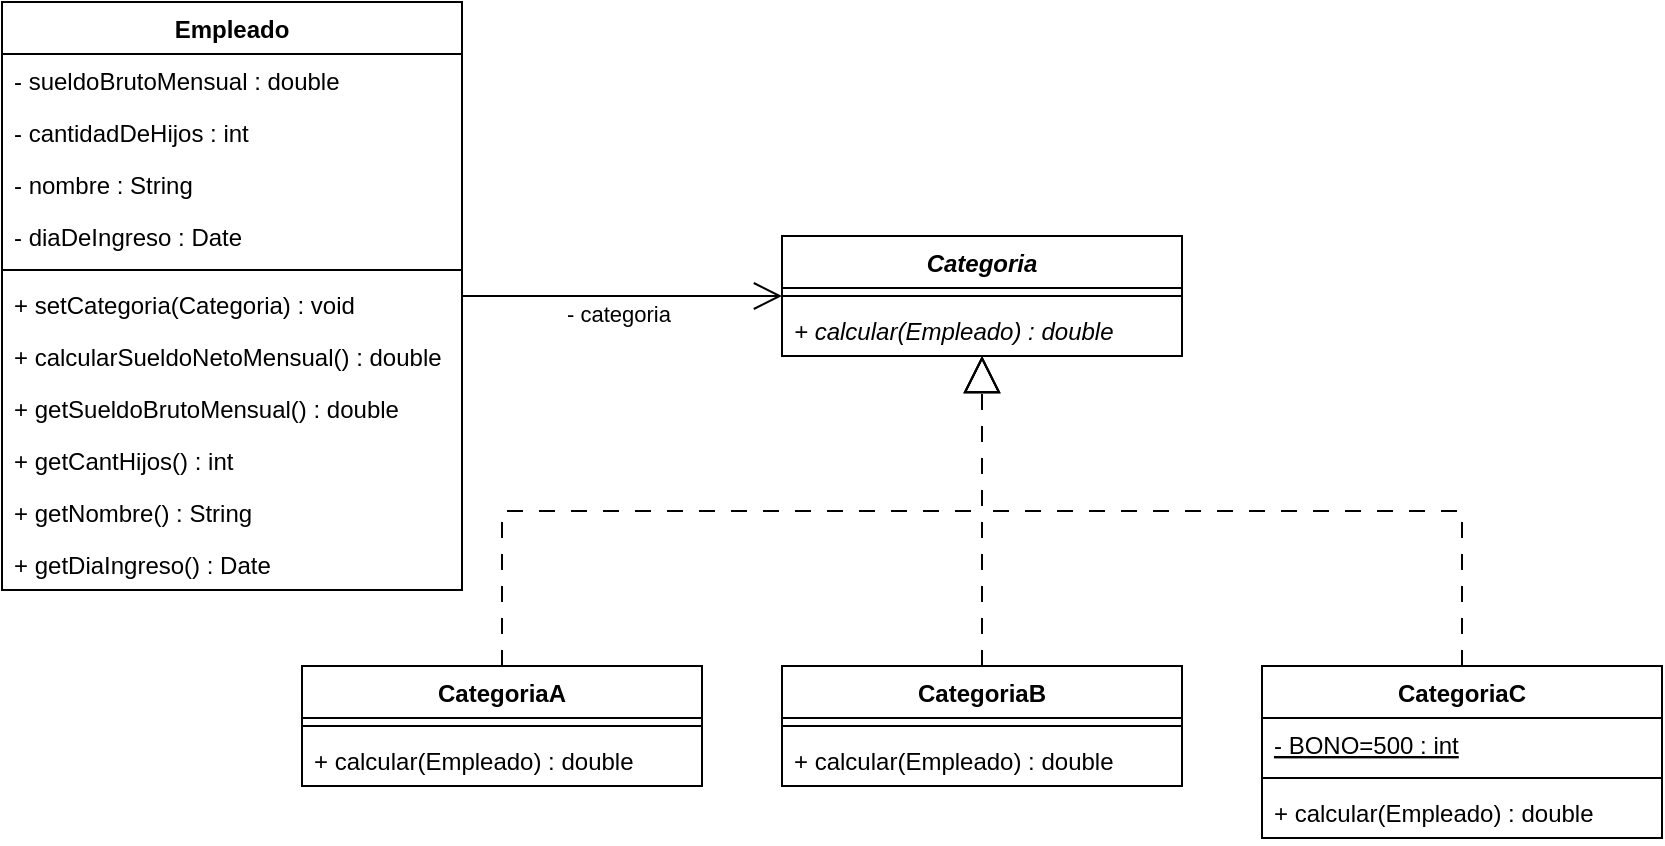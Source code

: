 <mxfile version="24.4.6" type="device" pages="2">
  <diagram id="C5RBs43oDa-KdzZeNtuy" name="Page-1">
    <mxGraphModel dx="880" dy="468" grid="1" gridSize="10" guides="1" tooltips="1" connect="1" arrows="1" fold="1" page="1" pageScale="1" pageWidth="827" pageHeight="1169" math="0" shadow="0">
      <root>
        <mxCell id="WIyWlLk6GJQsqaUBKTNV-0" />
        <mxCell id="WIyWlLk6GJQsqaUBKTNV-1" parent="WIyWlLk6GJQsqaUBKTNV-0" />
        <mxCell id="pP1rZEa4EN5fnGtOYd28-0" value="Empleado" style="swimlane;fontStyle=1;align=center;verticalAlign=top;childLayout=stackLayout;horizontal=1;startSize=26;horizontalStack=0;resizeParent=1;resizeParentMax=0;resizeLast=0;collapsible=1;marginBottom=0;" parent="WIyWlLk6GJQsqaUBKTNV-1" vertex="1">
          <mxGeometry x="90" y="148" width="230" height="294" as="geometry" />
        </mxCell>
        <mxCell id="pP1rZEa4EN5fnGtOYd28-1" value="- sueldoBrutoMensual : double" style="text;strokeColor=none;fillColor=none;align=left;verticalAlign=top;spacingLeft=4;spacingRight=4;overflow=hidden;rotatable=0;points=[[0,0.5],[1,0.5]];portConstraint=eastwest;" parent="pP1rZEa4EN5fnGtOYd28-0" vertex="1">
          <mxGeometry y="26" width="230" height="26" as="geometry" />
        </mxCell>
        <mxCell id="pP1rZEa4EN5fnGtOYd28-2" value="- cantidadDeHijos : int" style="text;strokeColor=none;fillColor=none;align=left;verticalAlign=top;spacingLeft=4;spacingRight=4;overflow=hidden;rotatable=0;points=[[0,0.5],[1,0.5]];portConstraint=eastwest;" parent="pP1rZEa4EN5fnGtOYd28-0" vertex="1">
          <mxGeometry y="52" width="230" height="26" as="geometry" />
        </mxCell>
        <mxCell id="pP1rZEa4EN5fnGtOYd28-3" value="- nombre : String" style="text;strokeColor=none;fillColor=none;align=left;verticalAlign=top;spacingLeft=4;spacingRight=4;overflow=hidden;rotatable=0;points=[[0,0.5],[1,0.5]];portConstraint=eastwest;" parent="pP1rZEa4EN5fnGtOYd28-0" vertex="1">
          <mxGeometry y="78" width="230" height="26" as="geometry" />
        </mxCell>
        <mxCell id="pP1rZEa4EN5fnGtOYd28-4" value="- diaDeIngreso : Date" style="text;strokeColor=none;fillColor=none;align=left;verticalAlign=top;spacingLeft=4;spacingRight=4;overflow=hidden;rotatable=0;points=[[0,0.5],[1,0.5]];portConstraint=eastwest;" parent="pP1rZEa4EN5fnGtOYd28-0" vertex="1">
          <mxGeometry y="104" width="230" height="26" as="geometry" />
        </mxCell>
        <mxCell id="pP1rZEa4EN5fnGtOYd28-5" value="" style="line;strokeWidth=1;fillColor=none;align=left;verticalAlign=middle;spacingTop=-1;spacingLeft=3;spacingRight=3;rotatable=0;labelPosition=right;points=[];portConstraint=eastwest;strokeColor=inherit;" parent="pP1rZEa4EN5fnGtOYd28-0" vertex="1">
          <mxGeometry y="130" width="230" height="8" as="geometry" />
        </mxCell>
        <mxCell id="pP1rZEa4EN5fnGtOYd28-6" value="+ setCategoria(Categoria) : void" style="text;strokeColor=none;fillColor=none;align=left;verticalAlign=top;spacingLeft=4;spacingRight=4;overflow=hidden;rotatable=0;points=[[0,0.5],[1,0.5]];portConstraint=eastwest;" parent="pP1rZEa4EN5fnGtOYd28-0" vertex="1">
          <mxGeometry y="138" width="230" height="26" as="geometry" />
        </mxCell>
        <mxCell id="pP1rZEa4EN5fnGtOYd28-7" value="+ calcularSueldoNetoMensual() : double" style="text;strokeColor=none;fillColor=none;align=left;verticalAlign=top;spacingLeft=4;spacingRight=4;overflow=hidden;rotatable=0;points=[[0,0.5],[1,0.5]];portConstraint=eastwest;" parent="pP1rZEa4EN5fnGtOYd28-0" vertex="1">
          <mxGeometry y="164" width="230" height="26" as="geometry" />
        </mxCell>
        <mxCell id="fDYLuJpwaLzf1h7FaFVA-0" value="+ getSueldoBrutoMensual() : double" style="text;strokeColor=none;fillColor=none;align=left;verticalAlign=top;spacingLeft=4;spacingRight=4;overflow=hidden;rotatable=0;points=[[0,0.5],[1,0.5]];portConstraint=eastwest;" parent="pP1rZEa4EN5fnGtOYd28-0" vertex="1">
          <mxGeometry y="190" width="230" height="26" as="geometry" />
        </mxCell>
        <mxCell id="fDYLuJpwaLzf1h7FaFVA-2" value="+ getCantHijos() : int" style="text;strokeColor=none;fillColor=none;align=left;verticalAlign=top;spacingLeft=4;spacingRight=4;overflow=hidden;rotatable=0;points=[[0,0.5],[1,0.5]];portConstraint=eastwest;" parent="pP1rZEa4EN5fnGtOYd28-0" vertex="1">
          <mxGeometry y="216" width="230" height="26" as="geometry" />
        </mxCell>
        <mxCell id="fDYLuJpwaLzf1h7FaFVA-3" value="+ getNombre() : String" style="text;strokeColor=none;fillColor=none;align=left;verticalAlign=top;spacingLeft=4;spacingRight=4;overflow=hidden;rotatable=0;points=[[0,0.5],[1,0.5]];portConstraint=eastwest;" parent="pP1rZEa4EN5fnGtOYd28-0" vertex="1">
          <mxGeometry y="242" width="230" height="26" as="geometry" />
        </mxCell>
        <mxCell id="fDYLuJpwaLzf1h7FaFVA-4" value="+ getDiaIngreso() : Date" style="text;strokeColor=none;fillColor=none;align=left;verticalAlign=top;spacingLeft=4;spacingRight=4;overflow=hidden;rotatable=0;points=[[0,0.5],[1,0.5]];portConstraint=eastwest;" parent="pP1rZEa4EN5fnGtOYd28-0" vertex="1">
          <mxGeometry y="268" width="230" height="26" as="geometry" />
        </mxCell>
        <mxCell id="pP1rZEa4EN5fnGtOYd28-8" value="Categoria" style="swimlane;fontStyle=3;align=center;verticalAlign=top;childLayout=stackLayout;horizontal=1;startSize=26;horizontalStack=0;resizeParent=1;resizeParentMax=0;resizeLast=0;collapsible=1;marginBottom=0;whiteSpace=wrap;html=1;" parent="WIyWlLk6GJQsqaUBKTNV-1" vertex="1">
          <mxGeometry x="480" y="265" width="200" height="60" as="geometry" />
        </mxCell>
        <mxCell id="pP1rZEa4EN5fnGtOYd28-9" value="" style="line;strokeWidth=1;fillColor=none;align=left;verticalAlign=middle;spacingTop=-1;spacingLeft=3;spacingRight=3;rotatable=0;labelPosition=right;points=[];portConstraint=eastwest;strokeColor=inherit;" parent="pP1rZEa4EN5fnGtOYd28-8" vertex="1">
          <mxGeometry y="26" width="200" height="8" as="geometry" />
        </mxCell>
        <mxCell id="pP1rZEa4EN5fnGtOYd28-10" value="+ calcular(Empleado) : double" style="text;strokeColor=none;fillColor=none;align=left;verticalAlign=top;spacingLeft=4;spacingRight=4;overflow=hidden;rotatable=0;points=[[0,0.5],[1,0.5]];portConstraint=eastwest;whiteSpace=wrap;html=1;fontStyle=2" parent="pP1rZEa4EN5fnGtOYd28-8" vertex="1">
          <mxGeometry y="34" width="200" height="26" as="geometry" />
        </mxCell>
        <mxCell id="pP1rZEa4EN5fnGtOYd28-11" value="CategoriaA" style="swimlane;fontStyle=1;align=center;verticalAlign=top;childLayout=stackLayout;horizontal=1;startSize=26;horizontalStack=0;resizeParent=1;resizeParentMax=0;resizeLast=0;collapsible=1;marginBottom=0;whiteSpace=wrap;html=1;" parent="WIyWlLk6GJQsqaUBKTNV-1" vertex="1">
          <mxGeometry x="240" y="480" width="200" height="60" as="geometry" />
        </mxCell>
        <mxCell id="pP1rZEa4EN5fnGtOYd28-12" value="" style="line;strokeWidth=1;fillColor=none;align=left;verticalAlign=middle;spacingTop=-1;spacingLeft=3;spacingRight=3;rotatable=0;labelPosition=right;points=[];portConstraint=eastwest;strokeColor=inherit;" parent="pP1rZEa4EN5fnGtOYd28-11" vertex="1">
          <mxGeometry y="26" width="200" height="8" as="geometry" />
        </mxCell>
        <mxCell id="pP1rZEa4EN5fnGtOYd28-13" value="+ calcular(Empleado) : double" style="text;strokeColor=none;fillColor=none;align=left;verticalAlign=top;spacingLeft=4;spacingRight=4;overflow=hidden;rotatable=0;points=[[0,0.5],[1,0.5]];portConstraint=eastwest;whiteSpace=wrap;html=1;fontStyle=0" parent="pP1rZEa4EN5fnGtOYd28-11" vertex="1">
          <mxGeometry y="34" width="200" height="26" as="geometry" />
        </mxCell>
        <mxCell id="pP1rZEa4EN5fnGtOYd28-14" value="CategoriaB" style="swimlane;fontStyle=1;align=center;verticalAlign=top;childLayout=stackLayout;horizontal=1;startSize=26;horizontalStack=0;resizeParent=1;resizeParentMax=0;resizeLast=0;collapsible=1;marginBottom=0;whiteSpace=wrap;html=1;" parent="WIyWlLk6GJQsqaUBKTNV-1" vertex="1">
          <mxGeometry x="480" y="480" width="200" height="60" as="geometry" />
        </mxCell>
        <mxCell id="pP1rZEa4EN5fnGtOYd28-15" value="" style="line;strokeWidth=1;fillColor=none;align=left;verticalAlign=middle;spacingTop=-1;spacingLeft=3;spacingRight=3;rotatable=0;labelPosition=right;points=[];portConstraint=eastwest;strokeColor=inherit;" parent="pP1rZEa4EN5fnGtOYd28-14" vertex="1">
          <mxGeometry y="26" width="200" height="8" as="geometry" />
        </mxCell>
        <mxCell id="pP1rZEa4EN5fnGtOYd28-16" value="+ calcular(Empleado) : double" style="text;strokeColor=none;fillColor=none;align=left;verticalAlign=top;spacingLeft=4;spacingRight=4;overflow=hidden;rotatable=0;points=[[0,0.5],[1,0.5]];portConstraint=eastwest;whiteSpace=wrap;html=1;fontStyle=0" parent="pP1rZEa4EN5fnGtOYd28-14" vertex="1">
          <mxGeometry y="34" width="200" height="26" as="geometry" />
        </mxCell>
        <mxCell id="pP1rZEa4EN5fnGtOYd28-17" value="CategoriaC" style="swimlane;fontStyle=1;align=center;verticalAlign=top;childLayout=stackLayout;horizontal=1;startSize=26;horizontalStack=0;resizeParent=1;resizeParentMax=0;resizeLast=0;collapsible=1;marginBottom=0;whiteSpace=wrap;html=1;" parent="WIyWlLk6GJQsqaUBKTNV-1" vertex="1">
          <mxGeometry x="720" y="480" width="200" height="86" as="geometry" />
        </mxCell>
        <mxCell id="q8N9ZkUnMlslnf2ZkhlK-0" value="- BONO=500 : int" style="text;strokeColor=none;fillColor=none;align=left;verticalAlign=top;spacingLeft=4;spacingRight=4;overflow=hidden;rotatable=0;points=[[0,0.5],[1,0.5]];portConstraint=eastwest;fontStyle=4" parent="pP1rZEa4EN5fnGtOYd28-17" vertex="1">
          <mxGeometry y="26" width="200" height="26" as="geometry" />
        </mxCell>
        <mxCell id="pP1rZEa4EN5fnGtOYd28-18" value="" style="line;strokeWidth=1;fillColor=none;align=left;verticalAlign=middle;spacingTop=-1;spacingLeft=3;spacingRight=3;rotatable=0;labelPosition=right;points=[];portConstraint=eastwest;strokeColor=inherit;" parent="pP1rZEa4EN5fnGtOYd28-17" vertex="1">
          <mxGeometry y="52" width="200" height="8" as="geometry" />
        </mxCell>
        <mxCell id="pP1rZEa4EN5fnGtOYd28-19" value="+ calcular(Empleado) : double" style="text;strokeColor=none;fillColor=none;align=left;verticalAlign=top;spacingLeft=4;spacingRight=4;overflow=hidden;rotatable=0;points=[[0,0.5],[1,0.5]];portConstraint=eastwest;whiteSpace=wrap;html=1;fontStyle=0" parent="pP1rZEa4EN5fnGtOYd28-17" vertex="1">
          <mxGeometry y="60" width="200" height="26" as="geometry" />
        </mxCell>
        <mxCell id="pP1rZEa4EN5fnGtOYd28-20" value="" style="endArrow=block;endSize=16;endFill=0;html=1;rounded=0;edgeStyle=elbowEdgeStyle;elbow=vertical;dashed=1;dashPattern=8 8;" parent="WIyWlLk6GJQsqaUBKTNV-1" source="pP1rZEa4EN5fnGtOYd28-11" target="pP1rZEa4EN5fnGtOYd28-8" edge="1">
          <mxGeometry width="160" relative="1" as="geometry">
            <mxPoint x="400" y="420" as="sourcePoint" />
            <mxPoint x="560" y="420" as="targetPoint" />
          </mxGeometry>
        </mxCell>
        <mxCell id="pP1rZEa4EN5fnGtOYd28-21" value="" style="endArrow=block;endSize=16;endFill=0;html=1;rounded=0;edgeStyle=elbowEdgeStyle;elbow=vertical;dashed=1;dashPattern=8 8;" parent="WIyWlLk6GJQsqaUBKTNV-1" source="pP1rZEa4EN5fnGtOYd28-14" target="pP1rZEa4EN5fnGtOYd28-8" edge="1">
          <mxGeometry width="160" relative="1" as="geometry">
            <mxPoint x="400" y="420" as="sourcePoint" />
            <mxPoint x="560" y="420" as="targetPoint" />
          </mxGeometry>
        </mxCell>
        <mxCell id="pP1rZEa4EN5fnGtOYd28-22" value="" style="endArrow=block;endSize=16;endFill=0;html=1;rounded=0;edgeStyle=elbowEdgeStyle;elbow=vertical;dashed=1;dashPattern=8 8;" parent="WIyWlLk6GJQsqaUBKTNV-1" source="pP1rZEa4EN5fnGtOYd28-17" target="pP1rZEa4EN5fnGtOYd28-8" edge="1">
          <mxGeometry width="160" relative="1" as="geometry">
            <mxPoint x="400" y="420" as="sourcePoint" />
            <mxPoint x="560" y="420" as="targetPoint" />
          </mxGeometry>
        </mxCell>
        <mxCell id="pP1rZEa4EN5fnGtOYd28-23" value="" style="endArrow=open;endFill=1;endSize=12;html=1;rounded=0;" parent="WIyWlLk6GJQsqaUBKTNV-1" source="pP1rZEa4EN5fnGtOYd28-0" target="pP1rZEa4EN5fnGtOYd28-8" edge="1">
          <mxGeometry width="160" relative="1" as="geometry">
            <mxPoint x="400" y="420" as="sourcePoint" />
            <mxPoint x="560" y="420" as="targetPoint" />
          </mxGeometry>
        </mxCell>
        <mxCell id="pP1rZEa4EN5fnGtOYd28-24" value="- categoria" style="edgeLabel;html=1;align=center;verticalAlign=middle;resizable=0;points=[];" parent="pP1rZEa4EN5fnGtOYd28-23" connectable="0" vertex="1">
          <mxGeometry x="0.108" y="-1" relative="1" as="geometry">
            <mxPoint x="-11" y="8" as="offset" />
          </mxGeometry>
        </mxCell>
      </root>
    </mxGraphModel>
  </diagram>
  <diagram id="_8xOTMJ4PYvgQDdpCsdE" name="Página-2">
    <mxGraphModel dx="2774" dy="468" grid="1" gridSize="10" guides="1" tooltips="1" connect="1" arrows="1" fold="1" page="1" pageScale="1" pageWidth="1654" pageHeight="2336" math="0" shadow="0">
      <root>
        <mxCell id="0" />
        <mxCell id="1" parent="0" />
        <mxCell id="URQwEl_wyxtY6JFcrfkk-1" value="" style="shape=umlLifeline;perimeter=lifelinePerimeter;whiteSpace=wrap;html=1;container=1;dropTarget=0;collapsible=0;recursiveResize=0;outlineConnect=0;portConstraint=eastwest;newEdgeStyle={&quot;curved&quot;:0,&quot;rounded&quot;:0};participant=umlActor;" parent="1" vertex="1">
          <mxGeometry x="-40" y="130" width="20" height="460" as="geometry" />
        </mxCell>
        <mxCell id="URQwEl_wyxtY6JFcrfkk-2" value="e :&lt;div&gt;Empleado&lt;/div&gt;" style="shape=umlLifeline;perimeter=lifelinePerimeter;whiteSpace=wrap;html=1;container=1;dropTarget=0;collapsible=0;recursiveResize=0;outlineConnect=0;portConstraint=eastwest;newEdgeStyle={&quot;curved&quot;:0,&quot;rounded&quot;:0};" parent="1" vertex="1">
          <mxGeometry x="170" y="130" width="100" height="480" as="geometry" />
        </mxCell>
        <mxCell id="IZkD11avFHTSqO_SostI-1" value="" style="html=1;points=[[0,0,0,0,5],[0,1,0,0,-5],[1,0,0,0,5],[1,1,0,0,-5]];perimeter=orthogonalPerimeter;outlineConnect=0;targetShapes=umlLifeline;portConstraint=eastwest;newEdgeStyle={&quot;curved&quot;:0,&quot;rounded&quot;:0};" parent="URQwEl_wyxtY6JFcrfkk-2" vertex="1">
          <mxGeometry x="45" y="50" width="10" height="410" as="geometry" />
        </mxCell>
        <mxCell id="lO-GSrmrem1qYRVZpTSX-4" value="" style="html=1;points=[[0,0,0,0,5],[0,1,0,0,-5],[1,0,0,0,5],[1,1,0,0,-5]];perimeter=orthogonalPerimeter;outlineConnect=0;targetShapes=umlLifeline;portConstraint=eastwest;newEdgeStyle={&quot;curved&quot;:0,&quot;rounded&quot;:0};" parent="URQwEl_wyxtY6JFcrfkk-2" vertex="1">
          <mxGeometry x="53" y="102" width="10" height="38" as="geometry" />
        </mxCell>
        <mxCell id="URQwEl_wyxtY6JFcrfkk-3" value="c :&amp;nbsp;&lt;div&gt;CategoriaB&lt;/div&gt;" style="shape=umlLifeline;perimeter=lifelinePerimeter;whiteSpace=wrap;html=1;container=1;dropTarget=0;collapsible=0;recursiveResize=0;outlineConnect=0;portConstraint=eastwest;newEdgeStyle={&quot;curved&quot;:0,&quot;rounded&quot;:0};" parent="1" vertex="1">
          <mxGeometry x="360" y="130" width="100" height="480" as="geometry" />
        </mxCell>
        <mxCell id="lO-GSrmrem1qYRVZpTSX-1" value="" style="html=1;points=[[0,0,0,0,5],[0,1,0,0,-5],[1,0,0,0,5],[1,1,0,0,-5]];perimeter=orthogonalPerimeter;outlineConnect=0;targetShapes=umlLifeline;portConstraint=eastwest;newEdgeStyle={&quot;curved&quot;:0,&quot;rounded&quot;:0};" parent="URQwEl_wyxtY6JFcrfkk-3" vertex="1">
          <mxGeometry x="45" y="70" width="10" height="360" as="geometry" />
        </mxCell>
        <mxCell id="lO-GSrmrem1qYRVZpTSX-20" value="sueldoNetoMensual = sueldoBrutoMensual - ((cantHijos*sueldoBrutoAnual)/100)" style="html=1;align=left;spacingLeft=2;endArrow=block;rounded=0;edgeStyle=orthogonalEdgeStyle;curved=0;rounded=0;" parent="URQwEl_wyxtY6JFcrfkk-3" target="lO-GSrmrem1qYRVZpTSX-1" edge="1">
          <mxGeometry relative="1" as="geometry">
            <mxPoint x="55" y="306.059" as="sourcePoint" />
            <Array as="points">
              <mxPoint x="80" y="306" />
              <mxPoint x="80" y="320" />
            </Array>
            <mxPoint x="55" y="326.059" as="targetPoint" />
          </mxGeometry>
        </mxCell>
        <mxCell id="IZkD11avFHTSqO_SostI-2" value="calcularSueldoNetoMensual()" style="html=1;verticalAlign=bottom;endArrow=block;curved=0;rounded=0;entryX=0;entryY=0;entryDx=0;entryDy=5;" parent="1" source="URQwEl_wyxtY6JFcrfkk-1" target="IZkD11avFHTSqO_SostI-1" edge="1">
          <mxGeometry relative="1" as="geometry">
            <mxPoint x="145" y="185" as="sourcePoint" />
          </mxGeometry>
        </mxCell>
        <mxCell id="IZkD11avFHTSqO_SostI-3" value="sueldoNetoMensual" style="html=1;verticalAlign=bottom;endArrow=open;dashed=1;endSize=8;curved=0;rounded=0;exitX=0;exitY=1;exitDx=0;exitDy=-5;" parent="1" source="IZkD11avFHTSqO_SostI-1" target="URQwEl_wyxtY6JFcrfkk-1" edge="1">
          <mxGeometry relative="1" as="geometry">
            <mxPoint x="145" y="255" as="targetPoint" />
          </mxGeometry>
        </mxCell>
        <mxCell id="lO-GSrmrem1qYRVZpTSX-2" value="Calcular(e)" style="html=1;verticalAlign=bottom;endArrow=block;curved=0;rounded=0;entryX=0;entryY=0;entryDx=0;entryDy=5;" parent="1" source="URQwEl_wyxtY6JFcrfkk-2" target="lO-GSrmrem1qYRVZpTSX-1" edge="1">
          <mxGeometry relative="1" as="geometry">
            <mxPoint x="335" y="205" as="sourcePoint" />
          </mxGeometry>
        </mxCell>
        <mxCell id="lO-GSrmrem1qYRVZpTSX-3" value="sueldoNetoMensual" style="html=1;verticalAlign=bottom;endArrow=open;dashed=1;endSize=8;curved=0;rounded=0;exitX=0;exitY=1;exitDx=0;exitDy=-5;" parent="1" edge="1">
          <mxGeometry relative="1" as="geometry">
            <mxPoint x="219.324" y="557.0" as="targetPoint" />
            <mxPoint x="405" y="557.0" as="sourcePoint" />
          </mxGeometry>
        </mxCell>
        <mxCell id="lO-GSrmrem1qYRVZpTSX-5" value="e.getSueldoBrutoMensual()" style="html=1;verticalAlign=bottom;endArrow=block;curved=0;rounded=0;entryX=1;entryY=0;entryDx=0;entryDy=5;" parent="1" source="URQwEl_wyxtY6JFcrfkk-3" target="lO-GSrmrem1qYRVZpTSX-4" edge="1">
          <mxGeometry relative="1" as="geometry">
            <mxPoint x="303" y="237" as="sourcePoint" />
          </mxGeometry>
        </mxCell>
        <mxCell id="lO-GSrmrem1qYRVZpTSX-6" value="&amp;nbsp;sueldoBrutoMensual" style="html=1;verticalAlign=bottom;endArrow=open;dashed=1;endSize=8;curved=0;rounded=0;exitX=1;exitY=1;exitDx=0;exitDy=-5;" parent="1" source="lO-GSrmrem1qYRVZpTSX-4" target="URQwEl_wyxtY6JFcrfkk-3" edge="1">
          <mxGeometry relative="1" as="geometry">
            <mxPoint x="303" y="307" as="targetPoint" />
          </mxGeometry>
        </mxCell>
        <mxCell id="lO-GSrmrem1qYRVZpTSX-7" value="" style="html=1;points=[[0,0,0,0,5],[0,1,0,0,-5],[1,0,0,0,5],[1,1,0,0,-5]];perimeter=orthogonalPerimeter;outlineConnect=0;targetShapes=umlLifeline;portConstraint=eastwest;newEdgeStyle={&quot;curved&quot;:0,&quot;rounded&quot;:0};" parent="1" vertex="1">
          <mxGeometry x="222" y="289" width="10" height="38" as="geometry" />
        </mxCell>
        <mxCell id="lO-GSrmrem1qYRVZpTSX-8" value="e.getNombre()" style="html=1;verticalAlign=bottom;endArrow=block;curved=0;rounded=0;entryX=1;entryY=0;entryDx=0;entryDy=5;" parent="1" target="lO-GSrmrem1qYRVZpTSX-7" edge="1">
          <mxGeometry relative="1" as="geometry">
            <mxPoint x="409" y="294" as="sourcePoint" />
          </mxGeometry>
        </mxCell>
        <mxCell id="lO-GSrmrem1qYRVZpTSX-9" value="nombre" style="html=1;verticalAlign=bottom;endArrow=open;dashed=1;endSize=8;curved=0;rounded=0;exitX=1;exitY=1;exitDx=0;exitDy=-5;" parent="1" source="lO-GSrmrem1qYRVZpTSX-7" edge="1">
          <mxGeometry relative="1" as="geometry">
            <mxPoint x="409" y="322" as="targetPoint" />
          </mxGeometry>
        </mxCell>
        <mxCell id="lO-GSrmrem1qYRVZpTSX-10" value="alt" style="shape=umlFrame;whiteSpace=wrap;html=1;pointerEvents=0;" parent="1" vertex="1">
          <mxGeometry x="30" y="340" width="810" height="200" as="geometry" />
        </mxCell>
        <mxCell id="lO-GSrmrem1qYRVZpTSX-11" value="nombre[0]== &#39;A&#39; || nombre[0]== &#39;E&#39; ||&lt;div style=&quot;font-size: 10px;&quot;&gt;nombre[0]==&#39;I&#39; || nombre[0]==&#39;O&#39; ||&lt;/div&gt;&lt;div style=&quot;font-size: 10px;&quot;&gt;nombre[0]==&#39;U&#39;&lt;/div&gt;" style="text;html=1;align=center;verticalAlign=middle;resizable=0;points=[];autosize=1;strokeColor=none;fillColor=none;fontSize=10;" parent="1" vertex="1">
          <mxGeometry x="25" y="398" width="180" height="50" as="geometry" />
        </mxCell>
        <mxCell id="lO-GSrmrem1qYRVZpTSX-15" value="" style="html=1;points=[[0,0,0,0,5],[0,1,0,0,-5],[1,0,0,0,5],[1,1,0,0,-5]];perimeter=orthogonalPerimeter;outlineConnect=0;targetShapes=umlLifeline;portConstraint=eastwest;newEdgeStyle={&quot;curved&quot;:0,&quot;rounded&quot;:0};" parent="1" vertex="1">
          <mxGeometry x="222" y="360" width="10" height="38" as="geometry" />
        </mxCell>
        <mxCell id="lO-GSrmrem1qYRVZpTSX-16" value="e.getCantHijos()" style="html=1;verticalAlign=bottom;endArrow=block;curved=0;rounded=0;entryX=1;entryY=0;entryDx=0;entryDy=5;" parent="1" target="lO-GSrmrem1qYRVZpTSX-15" edge="1">
          <mxGeometry relative="1" as="geometry">
            <mxPoint x="409" y="365" as="sourcePoint" />
          </mxGeometry>
        </mxCell>
        <mxCell id="lO-GSrmrem1qYRVZpTSX-17" value="cantHijos" style="html=1;verticalAlign=bottom;endArrow=open;dashed=1;endSize=8;curved=0;rounded=0;exitX=1;exitY=1;exitDx=0;exitDy=-5;" parent="1" source="lO-GSrmrem1qYRVZpTSX-15" edge="1">
          <mxGeometry relative="1" as="geometry">
            <mxPoint x="409" y="393" as="targetPoint" />
          </mxGeometry>
        </mxCell>
        <mxCell id="lO-GSrmrem1qYRVZpTSX-19" value="sueldoBrutoAnual = sueldoBrutoMensual*12" style="html=1;align=left;spacingLeft=2;endArrow=block;rounded=0;edgeStyle=orthogonalEdgeStyle;curved=0;rounded=0;" parent="1" target="lO-GSrmrem1qYRVZpTSX-1" edge="1">
          <mxGeometry relative="1" as="geometry">
            <mxPoint x="414" y="411" as="sourcePoint" />
            <Array as="points">
              <mxPoint x="444" y="411" />
              <mxPoint x="444" y="420" />
            </Array>
            <mxPoint x="419" y="441.059" as="targetPoint" />
          </mxGeometry>
        </mxCell>
        <mxCell id="lO-GSrmrem1qYRVZpTSX-21" value="" style="endArrow=none;dashed=1;html=1;rounded=0;entryX=1.001;entryY=0.698;entryDx=0;entryDy=0;entryPerimeter=0;exitX=0;exitY=0.698;exitDx=0;exitDy=0;exitPerimeter=0;" parent="1" source="lO-GSrmrem1qYRVZpTSX-10" target="lO-GSrmrem1qYRVZpTSX-10" edge="1">
          <mxGeometry width="50" height="50" relative="1" as="geometry">
            <mxPoint x="570" y="530" as="sourcePoint" />
            <mxPoint x="620" y="480" as="targetPoint" />
          </mxGeometry>
        </mxCell>
        <mxCell id="lO-GSrmrem1qYRVZpTSX-22" value="sueldoNetoMensual&amp;nbsp;= sueldoBrutoMensual" style="html=1;align=left;spacingLeft=2;endArrow=block;rounded=0;edgeStyle=orthogonalEdgeStyle;curved=0;rounded=0;" parent="1" edge="1">
          <mxGeometry relative="1" as="geometry">
            <mxPoint x="415" y="501.059" as="sourcePoint" />
            <Array as="points">
              <mxPoint x="440" y="501" />
              <mxPoint x="440" y="515" />
            </Array>
            <mxPoint x="415" y="515" as="targetPoint" />
          </mxGeometry>
        </mxCell>
        <mxCell id="kJgNeY_KIif7KzKtzAba-1" value="Se le pide al empleado calcular su sueldo, consulta a su categoria que es Categoria B" style="text;html=1;align=center;verticalAlign=middle;resizable=0;points=[];autosize=1;strokeColor=none;fillColor=none;" vertex="1" parent="1">
          <mxGeometry x="440" y="240" width="480" height="30" as="geometry" />
        </mxCell>
      </root>
    </mxGraphModel>
  </diagram>
</mxfile>
